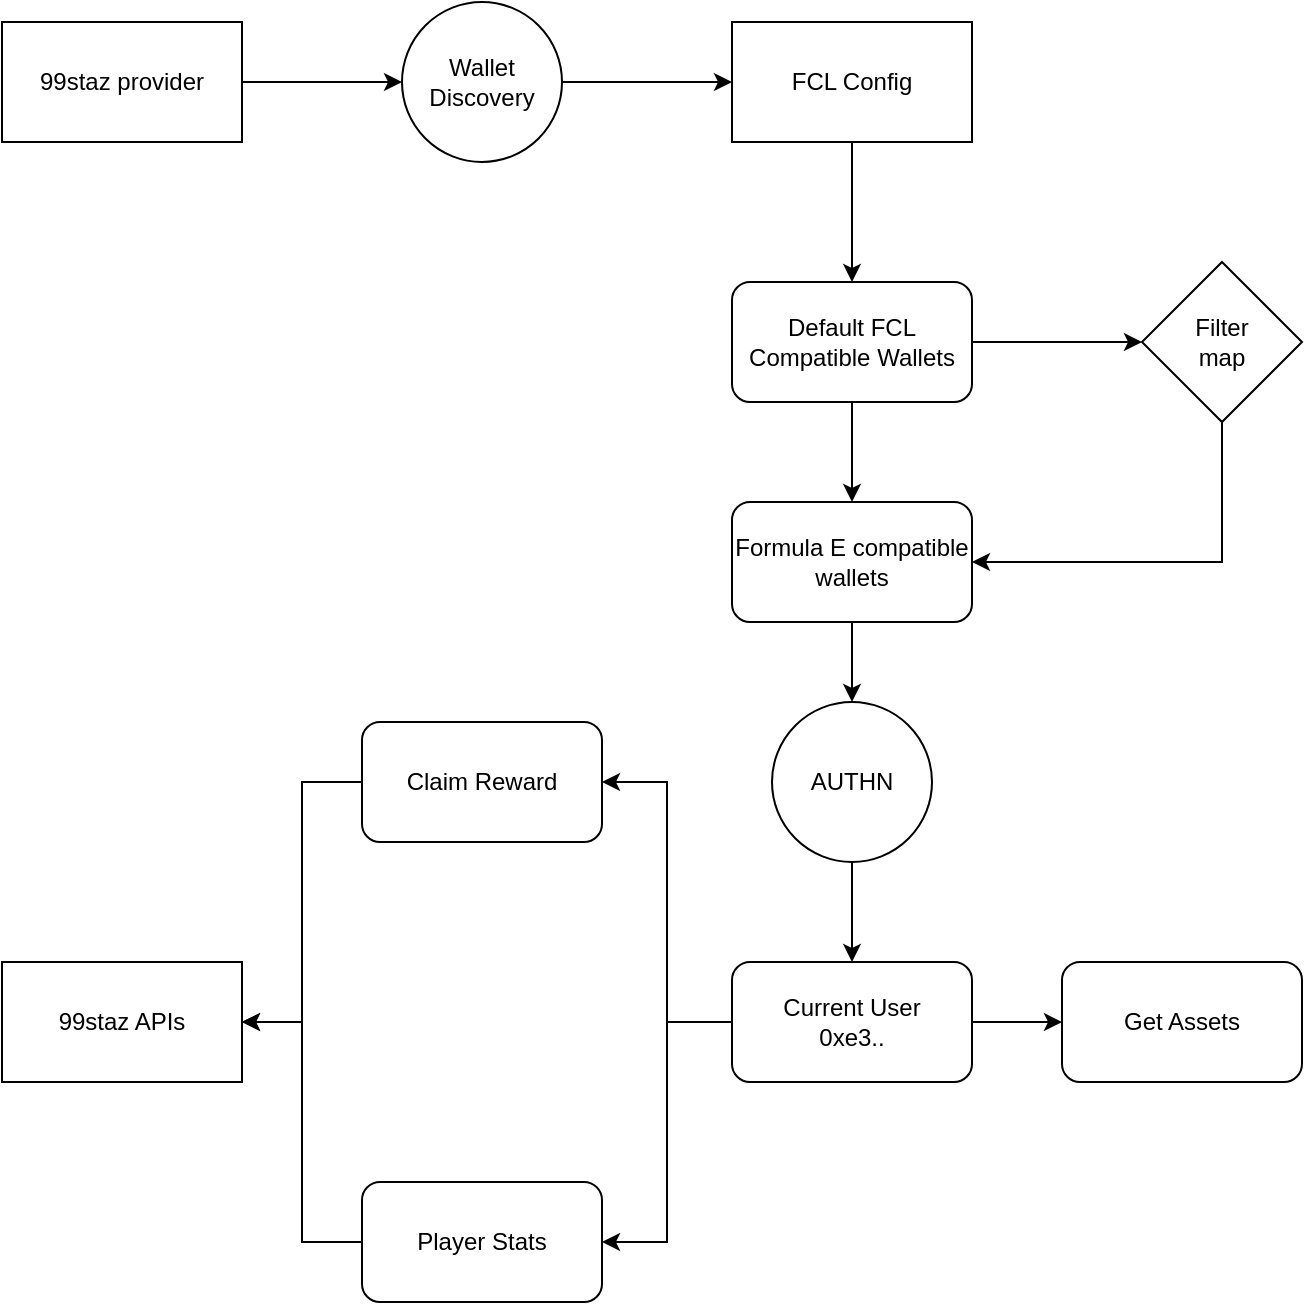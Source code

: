 <mxfile version="21.6.9" type="github">
  <diagram id="wFE0QG_FPsp0jaGvCLVb" name="Page-1">
    <mxGraphModel dx="1313" dy="706" grid="1" gridSize="10" guides="1" tooltips="1" connect="1" arrows="1" fold="1" page="1" pageScale="1" pageWidth="850" pageHeight="1100" math="0" shadow="0">
      <root>
        <mxCell id="0" />
        <mxCell id="1" parent="0" />
        <mxCell id="XzS5bTZx3EFFYI8axKuy-35" value="" style="edgeStyle=orthogonalEdgeStyle;rounded=0;orthogonalLoop=1;jettySize=auto;html=1;" edge="1" parent="1" source="XzS5bTZx3EFFYI8axKuy-3" target="XzS5bTZx3EFFYI8axKuy-4">
          <mxGeometry relative="1" as="geometry" />
        </mxCell>
        <mxCell id="XzS5bTZx3EFFYI8axKuy-3" value="Wallet&lt;br&gt;Discovery" style="ellipse;whiteSpace=wrap;html=1;aspect=fixed;" vertex="1" parent="1">
          <mxGeometry x="200" y="410" width="80" height="80" as="geometry" />
        </mxCell>
        <mxCell id="XzS5bTZx3EFFYI8axKuy-10" value="" style="edgeStyle=orthogonalEdgeStyle;rounded=0;orthogonalLoop=1;jettySize=auto;html=1;" edge="1" parent="1" source="XzS5bTZx3EFFYI8axKuy-4">
          <mxGeometry relative="1" as="geometry">
            <mxPoint x="425" y="550" as="targetPoint" />
          </mxGeometry>
        </mxCell>
        <mxCell id="XzS5bTZx3EFFYI8axKuy-4" value="FCL Config" style="rounded=0;whiteSpace=wrap;html=1;" vertex="1" parent="1">
          <mxGeometry x="365" y="420" width="120" height="60" as="geometry" />
        </mxCell>
        <mxCell id="XzS5bTZx3EFFYI8axKuy-13" value="" style="edgeStyle=orthogonalEdgeStyle;rounded=0;orthogonalLoop=1;jettySize=auto;html=1;" edge="1" parent="1" source="XzS5bTZx3EFFYI8axKuy-11" target="XzS5bTZx3EFFYI8axKuy-12">
          <mxGeometry relative="1" as="geometry" />
        </mxCell>
        <mxCell id="XzS5bTZx3EFFYI8axKuy-18" value="" style="edgeStyle=orthogonalEdgeStyle;rounded=0;orthogonalLoop=1;jettySize=auto;html=1;" edge="1" parent="1" source="XzS5bTZx3EFFYI8axKuy-11" target="XzS5bTZx3EFFYI8axKuy-14">
          <mxGeometry relative="1" as="geometry" />
        </mxCell>
        <mxCell id="XzS5bTZx3EFFYI8axKuy-11" value="Default FCL Compatible Wallets" style="rounded=1;whiteSpace=wrap;html=1;" vertex="1" parent="1">
          <mxGeometry x="365" y="550" width="120" height="60" as="geometry" />
        </mxCell>
        <mxCell id="XzS5bTZx3EFFYI8axKuy-17" style="edgeStyle=orthogonalEdgeStyle;rounded=0;orthogonalLoop=1;jettySize=auto;html=1;entryX=1;entryY=0.5;entryDx=0;entryDy=0;" edge="1" parent="1" source="XzS5bTZx3EFFYI8axKuy-12" target="XzS5bTZx3EFFYI8axKuy-14">
          <mxGeometry relative="1" as="geometry">
            <Array as="points">
              <mxPoint x="610" y="690" />
            </Array>
          </mxGeometry>
        </mxCell>
        <mxCell id="XzS5bTZx3EFFYI8axKuy-12" value="Filter&lt;br&gt;map" style="rhombus;whiteSpace=wrap;html=1;" vertex="1" parent="1">
          <mxGeometry x="570" y="540" width="80" height="80" as="geometry" />
        </mxCell>
        <mxCell id="XzS5bTZx3EFFYI8axKuy-20" value="" style="edgeStyle=orthogonalEdgeStyle;rounded=0;orthogonalLoop=1;jettySize=auto;html=1;" edge="1" parent="1" source="XzS5bTZx3EFFYI8axKuy-14" target="XzS5bTZx3EFFYI8axKuy-19">
          <mxGeometry relative="1" as="geometry" />
        </mxCell>
        <mxCell id="XzS5bTZx3EFFYI8axKuy-14" value="Formula E compatible wallets" style="rounded=1;whiteSpace=wrap;html=1;" vertex="1" parent="1">
          <mxGeometry x="365" y="660" width="120" height="60" as="geometry" />
        </mxCell>
        <mxCell id="XzS5bTZx3EFFYI8axKuy-22" value="" style="edgeStyle=orthogonalEdgeStyle;rounded=0;orthogonalLoop=1;jettySize=auto;html=1;" edge="1" parent="1" source="XzS5bTZx3EFFYI8axKuy-19" target="XzS5bTZx3EFFYI8axKuy-21">
          <mxGeometry relative="1" as="geometry" />
        </mxCell>
        <mxCell id="XzS5bTZx3EFFYI8axKuy-19" value="AUTHN" style="ellipse;whiteSpace=wrap;html=1;rounded=1;" vertex="1" parent="1">
          <mxGeometry x="385" y="760" width="80" height="80" as="geometry" />
        </mxCell>
        <mxCell id="XzS5bTZx3EFFYI8axKuy-32" style="edgeStyle=orthogonalEdgeStyle;rounded=0;orthogonalLoop=1;jettySize=auto;html=1;entryX=0;entryY=0.5;entryDx=0;entryDy=0;" edge="1" parent="1" source="XzS5bTZx3EFFYI8axKuy-21" target="XzS5bTZx3EFFYI8axKuy-25">
          <mxGeometry relative="1" as="geometry" />
        </mxCell>
        <mxCell id="XzS5bTZx3EFFYI8axKuy-33" style="edgeStyle=orthogonalEdgeStyle;rounded=0;orthogonalLoop=1;jettySize=auto;html=1;entryX=1;entryY=0.5;entryDx=0;entryDy=0;" edge="1" parent="1" source="XzS5bTZx3EFFYI8axKuy-21" target="XzS5bTZx3EFFYI8axKuy-23">
          <mxGeometry relative="1" as="geometry" />
        </mxCell>
        <mxCell id="XzS5bTZx3EFFYI8axKuy-34" style="edgeStyle=orthogonalEdgeStyle;rounded=0;orthogonalLoop=1;jettySize=auto;html=1;entryX=1;entryY=0.5;entryDx=0;entryDy=0;" edge="1" parent="1" source="XzS5bTZx3EFFYI8axKuy-21" target="XzS5bTZx3EFFYI8axKuy-27">
          <mxGeometry relative="1" as="geometry">
            <mxPoint x="320" y="1050" as="targetPoint" />
          </mxGeometry>
        </mxCell>
        <mxCell id="XzS5bTZx3EFFYI8axKuy-21" value="Current User&lt;br&gt;0xe3.." style="whiteSpace=wrap;html=1;rounded=1;" vertex="1" parent="1">
          <mxGeometry x="365" y="890" width="120" height="60" as="geometry" />
        </mxCell>
        <mxCell id="XzS5bTZx3EFFYI8axKuy-39" style="edgeStyle=orthogonalEdgeStyle;rounded=0;orthogonalLoop=1;jettySize=auto;html=1;entryX=1;entryY=0.5;entryDx=0;entryDy=0;" edge="1" parent="1" source="XzS5bTZx3EFFYI8axKuy-23" target="XzS5bTZx3EFFYI8axKuy-38">
          <mxGeometry relative="1" as="geometry" />
        </mxCell>
        <mxCell id="XzS5bTZx3EFFYI8axKuy-23" value="Claim Reward" style="whiteSpace=wrap;html=1;rounded=1;" vertex="1" parent="1">
          <mxGeometry x="180" y="770" width="120" height="60" as="geometry" />
        </mxCell>
        <mxCell id="XzS5bTZx3EFFYI8axKuy-25" value="Get Assets" style="whiteSpace=wrap;html=1;rounded=1;" vertex="1" parent="1">
          <mxGeometry x="530" y="890" width="120" height="60" as="geometry" />
        </mxCell>
        <mxCell id="XzS5bTZx3EFFYI8axKuy-40" style="edgeStyle=orthogonalEdgeStyle;rounded=0;orthogonalLoop=1;jettySize=auto;html=1;entryX=1;entryY=0.5;entryDx=0;entryDy=0;" edge="1" parent="1" source="XzS5bTZx3EFFYI8axKuy-27" target="XzS5bTZx3EFFYI8axKuy-38">
          <mxGeometry relative="1" as="geometry" />
        </mxCell>
        <mxCell id="XzS5bTZx3EFFYI8axKuy-27" value="Player Stats" style="whiteSpace=wrap;html=1;rounded=1;" vertex="1" parent="1">
          <mxGeometry x="180" y="1000" width="120" height="60" as="geometry" />
        </mxCell>
        <mxCell id="XzS5bTZx3EFFYI8axKuy-37" value="" style="edgeStyle=orthogonalEdgeStyle;rounded=0;orthogonalLoop=1;jettySize=auto;html=1;" edge="1" parent="1" source="XzS5bTZx3EFFYI8axKuy-36" target="XzS5bTZx3EFFYI8axKuy-3">
          <mxGeometry relative="1" as="geometry" />
        </mxCell>
        <mxCell id="XzS5bTZx3EFFYI8axKuy-36" value="99staz provider" style="rounded=0;whiteSpace=wrap;html=1;" vertex="1" parent="1">
          <mxGeometry y="420" width="120" height="60" as="geometry" />
        </mxCell>
        <mxCell id="XzS5bTZx3EFFYI8axKuy-38" value="99staz APIs" style="rounded=0;whiteSpace=wrap;html=1;" vertex="1" parent="1">
          <mxGeometry y="890" width="120" height="60" as="geometry" />
        </mxCell>
      </root>
    </mxGraphModel>
  </diagram>
</mxfile>
